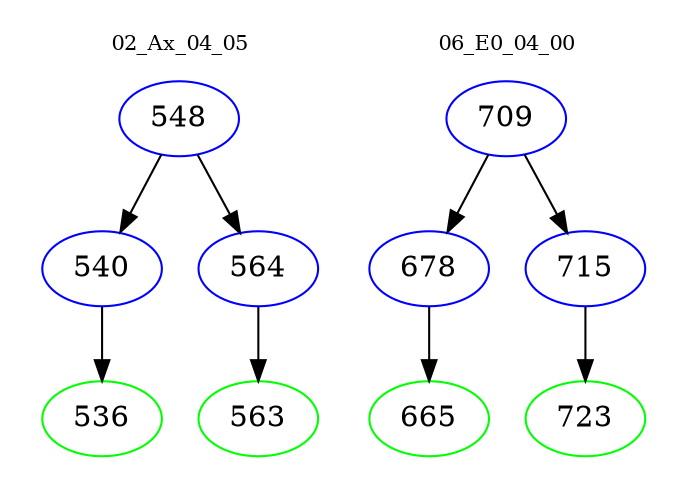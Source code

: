 digraph{
subgraph cluster_0 {
color = white
label = "02_Ax_04_05";
fontsize=10;
T0_548 [label="548", color="blue"]
T0_548 -> T0_540 [color="black"]
T0_540 [label="540", color="blue"]
T0_540 -> T0_536 [color="black"]
T0_536 [label="536", color="green"]
T0_548 -> T0_564 [color="black"]
T0_564 [label="564", color="blue"]
T0_564 -> T0_563 [color="black"]
T0_563 [label="563", color="green"]
}
subgraph cluster_1 {
color = white
label = "06_E0_04_00";
fontsize=10;
T1_709 [label="709", color="blue"]
T1_709 -> T1_678 [color="black"]
T1_678 [label="678", color="blue"]
T1_678 -> T1_665 [color="black"]
T1_665 [label="665", color="green"]
T1_709 -> T1_715 [color="black"]
T1_715 [label="715", color="blue"]
T1_715 -> T1_723 [color="black"]
T1_723 [label="723", color="green"]
}
}

